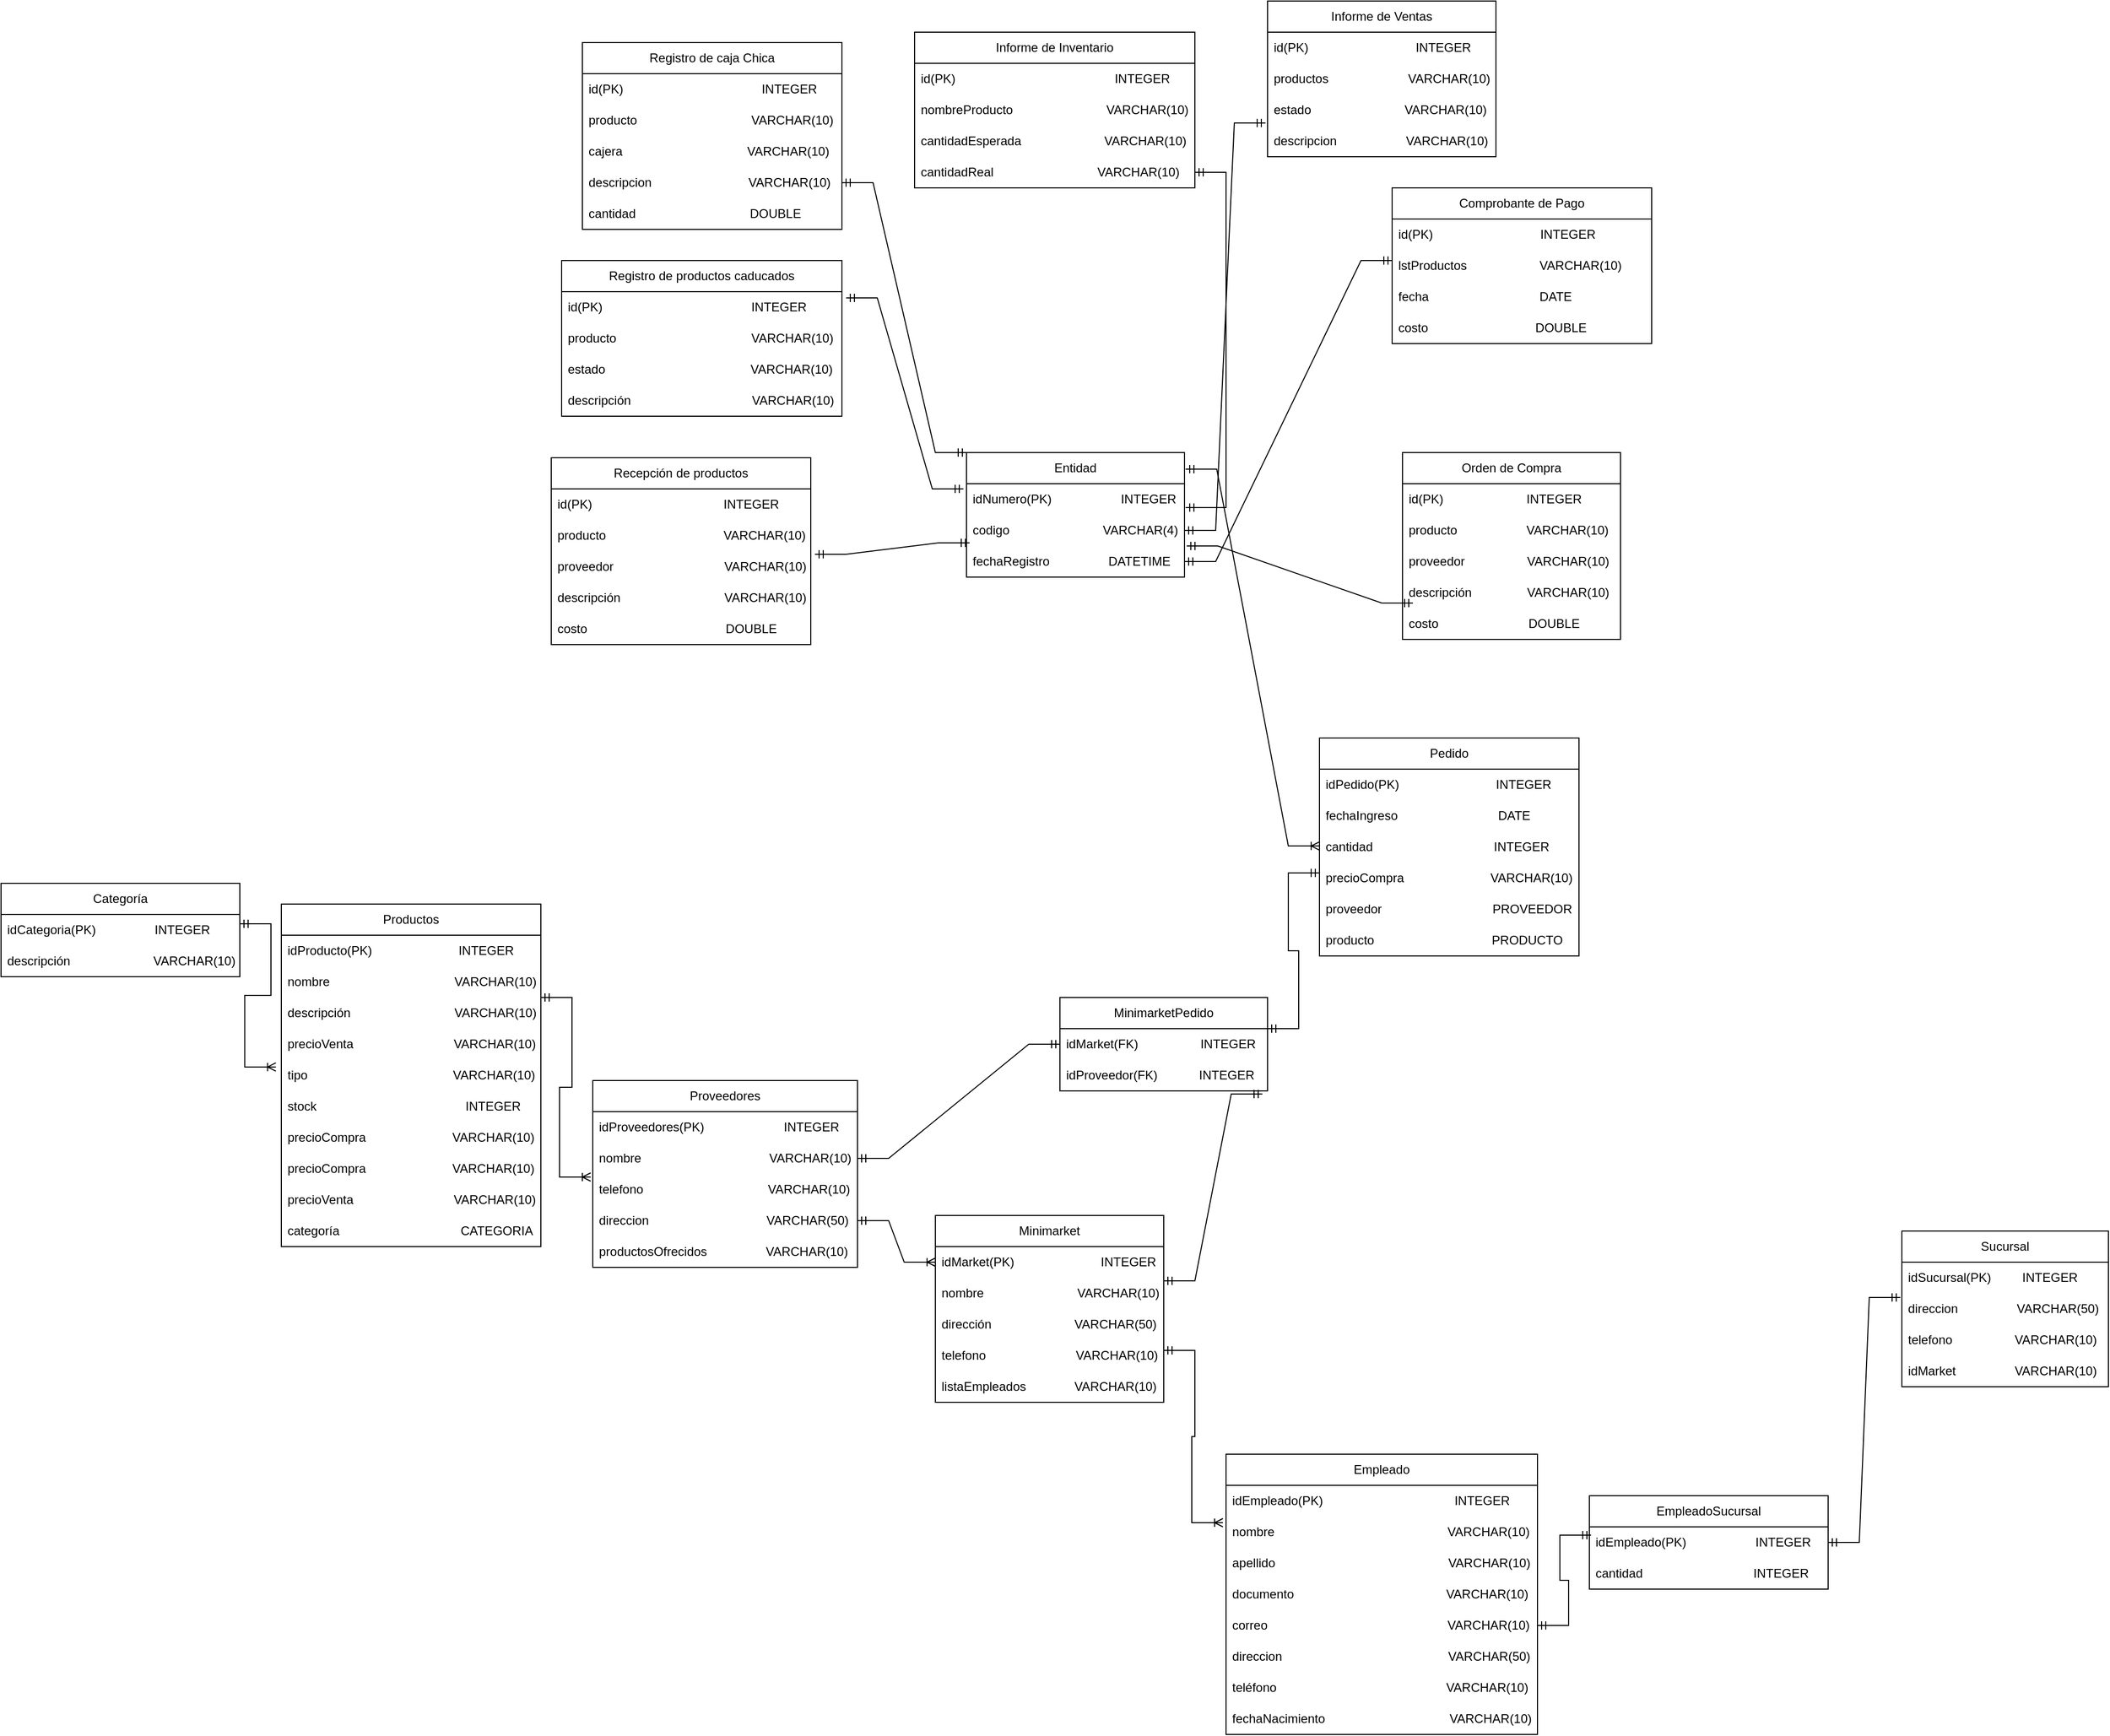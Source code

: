 <mxfile version="24.7.16">
  <diagram id="C5RBs43oDa-KdzZeNtuy" name="Page-1">
    <mxGraphModel dx="2261" dy="836" grid="1" gridSize="10" guides="1" tooltips="1" connect="1" arrows="1" fold="1" page="1" pageScale="1" pageWidth="827" pageHeight="1169" math="0" shadow="0">
      <root>
        <mxCell id="WIyWlLk6GJQsqaUBKTNV-0" />
        <mxCell id="WIyWlLk6GJQsqaUBKTNV-1" parent="WIyWlLk6GJQsqaUBKTNV-0" />
        <mxCell id="4VJiHbjVMdbECZsJjssi-0" value="Entidad" style="swimlane;fontStyle=0;childLayout=stackLayout;horizontal=1;startSize=30;horizontalStack=0;resizeParent=1;resizeParentMax=0;resizeLast=0;collapsible=1;marginBottom=0;whiteSpace=wrap;html=1;" vertex="1" parent="WIyWlLk6GJQsqaUBKTNV-1">
          <mxGeometry x="270" y="495" width="210" height="120" as="geometry" />
        </mxCell>
        <mxCell id="4VJiHbjVMdbECZsJjssi-1" value="idNumero(PK)&amp;nbsp; &amp;nbsp; &amp;nbsp; &amp;nbsp; &amp;nbsp; &amp;nbsp; &amp;nbsp; &amp;nbsp; &amp;nbsp; &amp;nbsp; INTEGER&amp;nbsp;" style="text;strokeColor=none;fillColor=none;align=left;verticalAlign=middle;spacingLeft=4;spacingRight=4;overflow=hidden;points=[[0,0.5],[1,0.5]];portConstraint=eastwest;rotatable=0;whiteSpace=wrap;html=1;" vertex="1" parent="4VJiHbjVMdbECZsJjssi-0">
          <mxGeometry y="30" width="210" height="30" as="geometry" />
        </mxCell>
        <mxCell id="4VJiHbjVMdbECZsJjssi-2" value="codigo&amp;nbsp; &amp;nbsp; &amp;nbsp; &amp;nbsp; &amp;nbsp; &amp;nbsp; &amp;nbsp; &amp;nbsp; &amp;nbsp; &amp;nbsp; &amp;nbsp; &amp;nbsp; &amp;nbsp; &amp;nbsp;VARCHAR(4)" style="text;strokeColor=none;fillColor=none;align=left;verticalAlign=middle;spacingLeft=4;spacingRight=4;overflow=hidden;points=[[0,0.5],[1,0.5]];portConstraint=eastwest;rotatable=0;whiteSpace=wrap;html=1;" vertex="1" parent="4VJiHbjVMdbECZsJjssi-0">
          <mxGeometry y="60" width="210" height="30" as="geometry" />
        </mxCell>
        <mxCell id="4VJiHbjVMdbECZsJjssi-3" value="fechaRegistro&amp;nbsp; &amp;nbsp; &amp;nbsp; &amp;nbsp; &amp;nbsp; &amp;nbsp; &amp;nbsp; &amp;nbsp; &amp;nbsp;DATETIME" style="text;strokeColor=none;fillColor=none;align=left;verticalAlign=middle;spacingLeft=4;spacingRight=4;overflow=hidden;points=[[0,0.5],[1,0.5]];portConstraint=eastwest;rotatable=0;whiteSpace=wrap;html=1;" vertex="1" parent="4VJiHbjVMdbECZsJjssi-0">
          <mxGeometry y="90" width="210" height="30" as="geometry" />
        </mxCell>
        <mxCell id="4VJiHbjVMdbECZsJjssi-24" value="Orden de Compra" style="swimlane;fontStyle=0;childLayout=stackLayout;horizontal=1;startSize=30;horizontalStack=0;resizeParent=1;resizeParentMax=0;resizeLast=0;collapsible=1;marginBottom=0;whiteSpace=wrap;html=1;" vertex="1" parent="WIyWlLk6GJQsqaUBKTNV-1">
          <mxGeometry x="690" y="495" width="210" height="180" as="geometry" />
        </mxCell>
        <mxCell id="4VJiHbjVMdbECZsJjssi-26" value="id(PK)&amp;nbsp; &amp;nbsp; &amp;nbsp; &amp;nbsp; &amp;nbsp; &amp;nbsp; &amp;nbsp; &amp;nbsp; &amp;nbsp; &amp;nbsp; &amp;nbsp; &amp;nbsp; INTEGER" style="text;strokeColor=none;fillColor=none;align=left;verticalAlign=middle;spacingLeft=4;spacingRight=4;overflow=hidden;points=[[0,0.5],[1,0.5]];portConstraint=eastwest;rotatable=0;whiteSpace=wrap;html=1;" vertex="1" parent="4VJiHbjVMdbECZsJjssi-24">
          <mxGeometry y="30" width="210" height="30" as="geometry" />
        </mxCell>
        <mxCell id="4VJiHbjVMdbECZsJjssi-27" value="producto&amp;nbsp; &amp;nbsp; &amp;nbsp; &amp;nbsp; &amp;nbsp; &amp;nbsp; &amp;nbsp; &amp;nbsp; &amp;nbsp; &amp;nbsp; VARCHAR(10)" style="text;strokeColor=none;fillColor=none;align=left;verticalAlign=middle;spacingLeft=4;spacingRight=4;overflow=hidden;points=[[0,0.5],[1,0.5]];portConstraint=eastwest;rotatable=0;whiteSpace=wrap;html=1;" vertex="1" parent="4VJiHbjVMdbECZsJjssi-24">
          <mxGeometry y="60" width="210" height="30" as="geometry" />
        </mxCell>
        <mxCell id="4VJiHbjVMdbECZsJjssi-28" value="proveedor&amp;nbsp; &amp;nbsp; &amp;nbsp; &amp;nbsp; &amp;nbsp; &amp;nbsp; &amp;nbsp; &amp;nbsp; &amp;nbsp; VARCHAR(10)" style="text;strokeColor=none;fillColor=none;align=left;verticalAlign=middle;spacingLeft=4;spacingRight=4;overflow=hidden;points=[[0,0.5],[1,0.5]];portConstraint=eastwest;rotatable=0;whiteSpace=wrap;html=1;" vertex="1" parent="4VJiHbjVMdbECZsJjssi-24">
          <mxGeometry y="90" width="210" height="30" as="geometry" />
        </mxCell>
        <mxCell id="4VJiHbjVMdbECZsJjssi-29" value="descripción&amp;nbsp; &amp;nbsp; &amp;nbsp; &amp;nbsp; &amp;nbsp; &amp;nbsp; &amp;nbsp; &amp;nbsp; VARCHAR(10)" style="text;strokeColor=none;fillColor=none;align=left;verticalAlign=middle;spacingLeft=4;spacingRight=4;overflow=hidden;points=[[0,0.5],[1,0.5]];portConstraint=eastwest;rotatable=0;whiteSpace=wrap;html=1;" vertex="1" parent="4VJiHbjVMdbECZsJjssi-24">
          <mxGeometry y="120" width="210" height="30" as="geometry" />
        </mxCell>
        <mxCell id="4VJiHbjVMdbECZsJjssi-30" value="costo&amp;nbsp; &amp;nbsp; &amp;nbsp; &amp;nbsp; &amp;nbsp; &amp;nbsp; &amp;nbsp; &amp;nbsp; &amp;nbsp; &amp;nbsp; &amp;nbsp; &amp;nbsp; &amp;nbsp; DOUBLE" style="text;strokeColor=none;fillColor=none;align=left;verticalAlign=middle;spacingLeft=4;spacingRight=4;overflow=hidden;points=[[0,0.5],[1,0.5]];portConstraint=eastwest;rotatable=0;whiteSpace=wrap;html=1;" vertex="1" parent="4VJiHbjVMdbECZsJjssi-24">
          <mxGeometry y="150" width="210" height="30" as="geometry" />
        </mxCell>
        <mxCell id="4VJiHbjVMdbECZsJjssi-31" value="Comprobante de Pago" style="swimlane;fontStyle=0;childLayout=stackLayout;horizontal=1;startSize=30;horizontalStack=0;resizeParent=1;resizeParentMax=0;resizeLast=0;collapsible=1;marginBottom=0;whiteSpace=wrap;html=1;" vertex="1" parent="WIyWlLk6GJQsqaUBKTNV-1">
          <mxGeometry x="680" y="240" width="250" height="150" as="geometry" />
        </mxCell>
        <mxCell id="4VJiHbjVMdbECZsJjssi-32" value="id(PK)&amp;nbsp; &amp;nbsp; &amp;nbsp; &amp;nbsp; &amp;nbsp; &amp;nbsp; &amp;nbsp; &amp;nbsp; &amp;nbsp; &amp;nbsp; &amp;nbsp; &amp;nbsp; &amp;nbsp; &amp;nbsp; &amp;nbsp; &amp;nbsp;INTEGER" style="text;strokeColor=none;fillColor=none;align=left;verticalAlign=middle;spacingLeft=4;spacingRight=4;overflow=hidden;points=[[0,0.5],[1,0.5]];portConstraint=eastwest;rotatable=0;whiteSpace=wrap;html=1;" vertex="1" parent="4VJiHbjVMdbECZsJjssi-31">
          <mxGeometry y="30" width="250" height="30" as="geometry" />
        </mxCell>
        <mxCell id="4VJiHbjVMdbECZsJjssi-33" value="lstProductos&amp;nbsp; &amp;nbsp; &amp;nbsp; &amp;nbsp; &amp;nbsp; &amp;nbsp; &amp;nbsp; &amp;nbsp; &amp;nbsp; &amp;nbsp; &amp;nbsp;VARCHAR(10)" style="text;strokeColor=none;fillColor=none;align=left;verticalAlign=middle;spacingLeft=4;spacingRight=4;overflow=hidden;points=[[0,0.5],[1,0.5]];portConstraint=eastwest;rotatable=0;whiteSpace=wrap;html=1;" vertex="1" parent="4VJiHbjVMdbECZsJjssi-31">
          <mxGeometry y="60" width="250" height="30" as="geometry" />
        </mxCell>
        <mxCell id="4VJiHbjVMdbECZsJjssi-34" value="fecha&amp;nbsp; &amp;nbsp; &amp;nbsp; &amp;nbsp; &amp;nbsp; &amp;nbsp; &amp;nbsp; &amp;nbsp; &amp;nbsp; &amp;nbsp; &amp;nbsp; &amp;nbsp; &amp;nbsp; &amp;nbsp; &amp;nbsp; &amp;nbsp; DATE" style="text;strokeColor=none;fillColor=none;align=left;verticalAlign=middle;spacingLeft=4;spacingRight=4;overflow=hidden;points=[[0,0.5],[1,0.5]];portConstraint=eastwest;rotatable=0;whiteSpace=wrap;html=1;" vertex="1" parent="4VJiHbjVMdbECZsJjssi-31">
          <mxGeometry y="90" width="250" height="30" as="geometry" />
        </mxCell>
        <mxCell id="4VJiHbjVMdbECZsJjssi-35" value="costo&amp;nbsp; &amp;nbsp; &amp;nbsp; &amp;nbsp; &amp;nbsp; &amp;nbsp; &amp;nbsp; &amp;nbsp; &amp;nbsp; &amp;nbsp; &amp;nbsp; &amp;nbsp; &amp;nbsp; &amp;nbsp; &amp;nbsp; &amp;nbsp;DOUBLE" style="text;strokeColor=none;fillColor=none;align=left;verticalAlign=middle;spacingLeft=4;spacingRight=4;overflow=hidden;points=[[0,0.5],[1,0.5]];portConstraint=eastwest;rotatable=0;whiteSpace=wrap;html=1;" vertex="1" parent="4VJiHbjVMdbECZsJjssi-31">
          <mxGeometry y="120" width="250" height="30" as="geometry" />
        </mxCell>
        <mxCell id="4VJiHbjVMdbECZsJjssi-36" value="Informe de Ventas" style="swimlane;fontStyle=0;childLayout=stackLayout;horizontal=1;startSize=30;horizontalStack=0;resizeParent=1;resizeParentMax=0;resizeLast=0;collapsible=1;marginBottom=0;whiteSpace=wrap;html=1;" vertex="1" parent="WIyWlLk6GJQsqaUBKTNV-1">
          <mxGeometry x="560" y="60" width="220" height="150" as="geometry" />
        </mxCell>
        <mxCell id="4VJiHbjVMdbECZsJjssi-37" value="id(PK)&amp;nbsp; &amp;nbsp; &amp;nbsp; &amp;nbsp; &amp;nbsp; &amp;nbsp; &amp;nbsp; &amp;nbsp; &amp;nbsp; &amp;nbsp; &amp;nbsp; &amp;nbsp; &amp;nbsp; &amp;nbsp; &amp;nbsp; &amp;nbsp;INTEGER" style="text;strokeColor=none;fillColor=none;align=left;verticalAlign=middle;spacingLeft=4;spacingRight=4;overflow=hidden;points=[[0,0.5],[1,0.5]];portConstraint=eastwest;rotatable=0;whiteSpace=wrap;html=1;" vertex="1" parent="4VJiHbjVMdbECZsJjssi-36">
          <mxGeometry y="30" width="220" height="30" as="geometry" />
        </mxCell>
        <mxCell id="4VJiHbjVMdbECZsJjssi-38" value="productos&amp;nbsp; &amp;nbsp; &amp;nbsp; &amp;nbsp; &amp;nbsp; &amp;nbsp; &amp;nbsp; &amp;nbsp; &amp;nbsp; &amp;nbsp; &amp;nbsp; &amp;nbsp;VARCHAR(10)" style="text;strokeColor=none;fillColor=none;align=left;verticalAlign=middle;spacingLeft=4;spacingRight=4;overflow=hidden;points=[[0,0.5],[1,0.5]];portConstraint=eastwest;rotatable=0;whiteSpace=wrap;html=1;" vertex="1" parent="4VJiHbjVMdbECZsJjssi-36">
          <mxGeometry y="60" width="220" height="30" as="geometry" />
        </mxCell>
        <mxCell id="4VJiHbjVMdbECZsJjssi-39" value="estado&amp;nbsp; &amp;nbsp; &amp;nbsp; &amp;nbsp; &amp;nbsp; &amp;nbsp; &amp;nbsp; &amp;nbsp; &amp;nbsp; &amp;nbsp; &amp;nbsp; &amp;nbsp; &amp;nbsp; &amp;nbsp;VARCHAR(10)" style="text;strokeColor=none;fillColor=none;align=left;verticalAlign=middle;spacingLeft=4;spacingRight=4;overflow=hidden;points=[[0,0.5],[1,0.5]];portConstraint=eastwest;rotatable=0;whiteSpace=wrap;html=1;" vertex="1" parent="4VJiHbjVMdbECZsJjssi-36">
          <mxGeometry y="90" width="220" height="30" as="geometry" />
        </mxCell>
        <mxCell id="4VJiHbjVMdbECZsJjssi-40" value="descripcion&amp;nbsp; &amp;nbsp; &amp;nbsp; &amp;nbsp; &amp;nbsp; &amp;nbsp; &amp;nbsp; &amp;nbsp; &amp;nbsp; &amp;nbsp; VARCHAR(10)" style="text;strokeColor=none;fillColor=none;align=left;verticalAlign=middle;spacingLeft=4;spacingRight=4;overflow=hidden;points=[[0,0.5],[1,0.5]];portConstraint=eastwest;rotatable=0;whiteSpace=wrap;html=1;" vertex="1" parent="4VJiHbjVMdbECZsJjssi-36">
          <mxGeometry y="120" width="220" height="30" as="geometry" />
        </mxCell>
        <mxCell id="4VJiHbjVMdbECZsJjssi-41" value="Informe de Inventario" style="swimlane;fontStyle=0;childLayout=stackLayout;horizontal=1;startSize=30;horizontalStack=0;resizeParent=1;resizeParentMax=0;resizeLast=0;collapsible=1;marginBottom=0;whiteSpace=wrap;html=1;" vertex="1" parent="WIyWlLk6GJQsqaUBKTNV-1">
          <mxGeometry x="220" y="90" width="270" height="150" as="geometry" />
        </mxCell>
        <mxCell id="4VJiHbjVMdbECZsJjssi-42" value="id(PK)&amp;nbsp; &amp;nbsp; &amp;nbsp; &amp;nbsp; &amp;nbsp; &amp;nbsp; &amp;nbsp; &amp;nbsp; &amp;nbsp; &amp;nbsp; &amp;nbsp; &amp;nbsp; &amp;nbsp; &amp;nbsp; &amp;nbsp; &amp;nbsp; &amp;nbsp; &amp;nbsp; &amp;nbsp; &amp;nbsp; &amp;nbsp; &amp;nbsp; &amp;nbsp; INTEGER" style="text;strokeColor=none;fillColor=none;align=left;verticalAlign=middle;spacingLeft=4;spacingRight=4;overflow=hidden;points=[[0,0.5],[1,0.5]];portConstraint=eastwest;rotatable=0;whiteSpace=wrap;html=1;" vertex="1" parent="4VJiHbjVMdbECZsJjssi-41">
          <mxGeometry y="30" width="270" height="30" as="geometry" />
        </mxCell>
        <mxCell id="4VJiHbjVMdbECZsJjssi-43" value="nombreProducto&amp;nbsp; &amp;nbsp; &amp;nbsp; &amp;nbsp; &amp;nbsp; &amp;nbsp; &amp;nbsp; &amp;nbsp; &amp;nbsp; &amp;nbsp; &amp;nbsp; &amp;nbsp; &amp;nbsp; &amp;nbsp;VARCHAR(10)" style="text;strokeColor=none;fillColor=none;align=left;verticalAlign=middle;spacingLeft=4;spacingRight=4;overflow=hidden;points=[[0,0.5],[1,0.5]];portConstraint=eastwest;rotatable=0;whiteSpace=wrap;html=1;" vertex="1" parent="4VJiHbjVMdbECZsJjssi-41">
          <mxGeometry y="60" width="270" height="30" as="geometry" />
        </mxCell>
        <mxCell id="4VJiHbjVMdbECZsJjssi-44" value="cantidadEsperada&amp;nbsp; &amp;nbsp; &amp;nbsp; &amp;nbsp; &amp;nbsp; &amp;nbsp; &amp;nbsp; &amp;nbsp; &amp;nbsp; &amp;nbsp; &amp;nbsp; &amp;nbsp; VARCHAR(10)" style="text;strokeColor=none;fillColor=none;align=left;verticalAlign=middle;spacingLeft=4;spacingRight=4;overflow=hidden;points=[[0,0.5],[1,0.5]];portConstraint=eastwest;rotatable=0;whiteSpace=wrap;html=1;" vertex="1" parent="4VJiHbjVMdbECZsJjssi-41">
          <mxGeometry y="90" width="270" height="30" as="geometry" />
        </mxCell>
        <mxCell id="4VJiHbjVMdbECZsJjssi-45" value="cantidadReal&amp;nbsp; &amp;nbsp; &amp;nbsp; &amp;nbsp; &amp;nbsp; &amp;nbsp; &amp;nbsp; &amp;nbsp; &amp;nbsp; &amp;nbsp; &amp;nbsp; &amp;nbsp; &amp;nbsp; &amp;nbsp; &amp;nbsp;&amp;nbsp;&lt;span style=&quot;background-color: initial;&quot;&gt;VARCHAR(10)&lt;/span&gt;" style="text;strokeColor=none;fillColor=none;align=left;verticalAlign=middle;spacingLeft=4;spacingRight=4;overflow=hidden;points=[[0,0.5],[1,0.5]];portConstraint=eastwest;rotatable=0;whiteSpace=wrap;html=1;" vertex="1" parent="4VJiHbjVMdbECZsJjssi-41">
          <mxGeometry y="120" width="270" height="30" as="geometry" />
        </mxCell>
        <mxCell id="4VJiHbjVMdbECZsJjssi-46" value="Registro de caja Chica" style="swimlane;fontStyle=0;childLayout=stackLayout;horizontal=1;startSize=30;horizontalStack=0;resizeParent=1;resizeParentMax=0;resizeLast=0;collapsible=1;marginBottom=0;whiteSpace=wrap;html=1;" vertex="1" parent="WIyWlLk6GJQsqaUBKTNV-1">
          <mxGeometry x="-100" y="100" width="250" height="180" as="geometry" />
        </mxCell>
        <mxCell id="4VJiHbjVMdbECZsJjssi-47" value="id(PK)&amp;nbsp; &amp;nbsp; &amp;nbsp; &amp;nbsp; &amp;nbsp; &amp;nbsp; &amp;nbsp; &amp;nbsp; &amp;nbsp; &amp;nbsp; &amp;nbsp; &amp;nbsp; &amp;nbsp; &amp;nbsp; &amp;nbsp; &amp;nbsp; &amp;nbsp; &amp;nbsp; &amp;nbsp; &amp;nbsp; INTEGER" style="text;strokeColor=none;fillColor=none;align=left;verticalAlign=middle;spacingLeft=4;spacingRight=4;overflow=hidden;points=[[0,0.5],[1,0.5]];portConstraint=eastwest;rotatable=0;whiteSpace=wrap;html=1;" vertex="1" parent="4VJiHbjVMdbECZsJjssi-46">
          <mxGeometry y="30" width="250" height="30" as="geometry" />
        </mxCell>
        <mxCell id="4VJiHbjVMdbECZsJjssi-48" value="producto&amp;nbsp; &amp;nbsp; &amp;nbsp; &amp;nbsp; &amp;nbsp; &amp;nbsp; &amp;nbsp; &amp;nbsp; &amp;nbsp; &amp;nbsp; &amp;nbsp; &amp;nbsp; &amp;nbsp; &amp;nbsp; &amp;nbsp; &amp;nbsp; &amp;nbsp;VARCHAR(10)" style="text;strokeColor=none;fillColor=none;align=left;verticalAlign=middle;spacingLeft=4;spacingRight=4;overflow=hidden;points=[[0,0.5],[1,0.5]];portConstraint=eastwest;rotatable=0;whiteSpace=wrap;html=1;" vertex="1" parent="4VJiHbjVMdbECZsJjssi-46">
          <mxGeometry y="60" width="250" height="30" as="geometry" />
        </mxCell>
        <mxCell id="4VJiHbjVMdbECZsJjssi-49" value="cajera&amp;nbsp; &amp;nbsp; &amp;nbsp; &amp;nbsp; &amp;nbsp; &amp;nbsp; &amp;nbsp; &amp;nbsp; &amp;nbsp; &amp;nbsp; &amp;nbsp; &amp;nbsp; &amp;nbsp; &amp;nbsp; &amp;nbsp; &amp;nbsp; &amp;nbsp; &amp;nbsp; VARCHAR(10)" style="text;strokeColor=none;fillColor=none;align=left;verticalAlign=middle;spacingLeft=4;spacingRight=4;overflow=hidden;points=[[0,0.5],[1,0.5]];portConstraint=eastwest;rotatable=0;whiteSpace=wrap;html=1;" vertex="1" parent="4VJiHbjVMdbECZsJjssi-46">
          <mxGeometry y="90" width="250" height="30" as="geometry" />
        </mxCell>
        <mxCell id="4VJiHbjVMdbECZsJjssi-50" value="descripcion&amp;nbsp; &amp;nbsp; &amp;nbsp; &amp;nbsp; &amp;nbsp; &amp;nbsp; &amp;nbsp; &amp;nbsp; &amp;nbsp; &amp;nbsp; &amp;nbsp; &amp;nbsp; &amp;nbsp; &amp;nbsp; VARCHAR(10)" style="text;strokeColor=none;fillColor=none;align=left;verticalAlign=middle;spacingLeft=4;spacingRight=4;overflow=hidden;points=[[0,0.5],[1,0.5]];portConstraint=eastwest;rotatable=0;whiteSpace=wrap;html=1;" vertex="1" parent="4VJiHbjVMdbECZsJjssi-46">
          <mxGeometry y="120" width="250" height="30" as="geometry" />
        </mxCell>
        <mxCell id="4VJiHbjVMdbECZsJjssi-51" value="cantidad&amp;nbsp; &amp;nbsp; &amp;nbsp; &amp;nbsp; &amp;nbsp; &amp;nbsp; &amp;nbsp; &amp;nbsp; &amp;nbsp; &amp;nbsp; &amp;nbsp; &amp;nbsp; &amp;nbsp; &amp;nbsp; &amp;nbsp; &amp;nbsp; &amp;nbsp;DOUBLE" style="text;strokeColor=none;fillColor=none;align=left;verticalAlign=middle;spacingLeft=4;spacingRight=4;overflow=hidden;points=[[0,0.5],[1,0.5]];portConstraint=eastwest;rotatable=0;whiteSpace=wrap;html=1;" vertex="1" parent="4VJiHbjVMdbECZsJjssi-46">
          <mxGeometry y="150" width="250" height="30" as="geometry" />
        </mxCell>
        <mxCell id="4VJiHbjVMdbECZsJjssi-52" value="Registro de productos caducados" style="swimlane;fontStyle=0;childLayout=stackLayout;horizontal=1;startSize=30;horizontalStack=0;resizeParent=1;resizeParentMax=0;resizeLast=0;collapsible=1;marginBottom=0;whiteSpace=wrap;html=1;" vertex="1" parent="WIyWlLk6GJQsqaUBKTNV-1">
          <mxGeometry x="-120" y="310" width="270" height="150" as="geometry" />
        </mxCell>
        <mxCell id="4VJiHbjVMdbECZsJjssi-53" value="id(PK)&amp;nbsp; &amp;nbsp; &amp;nbsp; &amp;nbsp; &amp;nbsp; &amp;nbsp; &amp;nbsp; &amp;nbsp; &amp;nbsp; &amp;nbsp; &amp;nbsp; &amp;nbsp; &amp;nbsp; &amp;nbsp; &amp;nbsp; &amp;nbsp; &amp;nbsp; &amp;nbsp; &amp;nbsp; &amp;nbsp; &amp;nbsp; &amp;nbsp;INTEGER" style="text;strokeColor=none;fillColor=none;align=left;verticalAlign=middle;spacingLeft=4;spacingRight=4;overflow=hidden;points=[[0,0.5],[1,0.5]];portConstraint=eastwest;rotatable=0;whiteSpace=wrap;html=1;" vertex="1" parent="4VJiHbjVMdbECZsJjssi-52">
          <mxGeometry y="30" width="270" height="30" as="geometry" />
        </mxCell>
        <mxCell id="4VJiHbjVMdbECZsJjssi-54" value="producto&amp;nbsp; &amp;nbsp; &amp;nbsp; &amp;nbsp; &amp;nbsp; &amp;nbsp; &amp;nbsp; &amp;nbsp; &amp;nbsp; &amp;nbsp; &amp;nbsp; &amp;nbsp; &amp;nbsp; &amp;nbsp; &amp;nbsp; &amp;nbsp; &amp;nbsp; &amp;nbsp; &amp;nbsp; &amp;nbsp;VARCHAR(10)" style="text;strokeColor=none;fillColor=none;align=left;verticalAlign=middle;spacingLeft=4;spacingRight=4;overflow=hidden;points=[[0,0.5],[1,0.5]];portConstraint=eastwest;rotatable=0;whiteSpace=wrap;html=1;" vertex="1" parent="4VJiHbjVMdbECZsJjssi-52">
          <mxGeometry y="60" width="270" height="30" as="geometry" />
        </mxCell>
        <mxCell id="4VJiHbjVMdbECZsJjssi-55" value="estado&amp;nbsp; &amp;nbsp; &amp;nbsp; &amp;nbsp; &amp;nbsp; &amp;nbsp; &amp;nbsp; &amp;nbsp; &amp;nbsp; &amp;nbsp; &amp;nbsp; &amp;nbsp; &amp;nbsp; &amp;nbsp; &amp;nbsp; &amp;nbsp; &amp;nbsp; &amp;nbsp; &amp;nbsp; &amp;nbsp; &amp;nbsp; VARCHAR(10)" style="text;strokeColor=none;fillColor=none;align=left;verticalAlign=middle;spacingLeft=4;spacingRight=4;overflow=hidden;points=[[0,0.5],[1,0.5]];portConstraint=eastwest;rotatable=0;whiteSpace=wrap;html=1;" vertex="1" parent="4VJiHbjVMdbECZsJjssi-52">
          <mxGeometry y="90" width="270" height="30" as="geometry" />
        </mxCell>
        <mxCell id="4VJiHbjVMdbECZsJjssi-56" value="descripción&amp;nbsp; &amp;nbsp; &amp;nbsp; &amp;nbsp; &amp;nbsp; &amp;nbsp; &amp;nbsp; &amp;nbsp; &amp;nbsp; &amp;nbsp; &amp;nbsp; &amp;nbsp; &amp;nbsp; &amp;nbsp; &amp;nbsp; &amp;nbsp; &amp;nbsp; &amp;nbsp;VARCHAR(10)" style="text;strokeColor=none;fillColor=none;align=left;verticalAlign=middle;spacingLeft=4;spacingRight=4;overflow=hidden;points=[[0,0.5],[1,0.5]];portConstraint=eastwest;rotatable=0;whiteSpace=wrap;html=1;" vertex="1" parent="4VJiHbjVMdbECZsJjssi-52">
          <mxGeometry y="120" width="270" height="30" as="geometry" />
        </mxCell>
        <mxCell id="4VJiHbjVMdbECZsJjssi-57" value="Recepción de productos" style="swimlane;fontStyle=0;childLayout=stackLayout;horizontal=1;startSize=30;horizontalStack=0;resizeParent=1;resizeParentMax=0;resizeLast=0;collapsible=1;marginBottom=0;whiteSpace=wrap;html=1;" vertex="1" parent="WIyWlLk6GJQsqaUBKTNV-1">
          <mxGeometry x="-130" y="500" width="250" height="180" as="geometry" />
        </mxCell>
        <mxCell id="4VJiHbjVMdbECZsJjssi-58" value="id(PK)&amp;nbsp; &amp;nbsp; &amp;nbsp; &amp;nbsp; &amp;nbsp; &amp;nbsp; &amp;nbsp; &amp;nbsp; &amp;nbsp; &amp;nbsp; &amp;nbsp; &amp;nbsp; &amp;nbsp; &amp;nbsp; &amp;nbsp; &amp;nbsp; &amp;nbsp; &amp;nbsp; &amp;nbsp; INTEGER" style="text;strokeColor=none;fillColor=none;align=left;verticalAlign=middle;spacingLeft=4;spacingRight=4;overflow=hidden;points=[[0,0.5],[1,0.5]];portConstraint=eastwest;rotatable=0;whiteSpace=wrap;html=1;" vertex="1" parent="4VJiHbjVMdbECZsJjssi-57">
          <mxGeometry y="30" width="250" height="30" as="geometry" />
        </mxCell>
        <mxCell id="4VJiHbjVMdbECZsJjssi-59" value="producto&amp;nbsp; &amp;nbsp; &amp;nbsp; &amp;nbsp; &amp;nbsp; &amp;nbsp; &amp;nbsp; &amp;nbsp; &amp;nbsp; &amp;nbsp; &amp;nbsp; &amp;nbsp; &amp;nbsp; &amp;nbsp; &amp;nbsp; &amp;nbsp; &amp;nbsp; VARCHAR(10)" style="text;strokeColor=none;fillColor=none;align=left;verticalAlign=middle;spacingLeft=4;spacingRight=4;overflow=hidden;points=[[0,0.5],[1,0.5]];portConstraint=eastwest;rotatable=0;whiteSpace=wrap;html=1;" vertex="1" parent="4VJiHbjVMdbECZsJjssi-57">
          <mxGeometry y="60" width="250" height="30" as="geometry" />
        </mxCell>
        <mxCell id="4VJiHbjVMdbECZsJjssi-60" value="proveedor&amp;nbsp; &amp;nbsp; &amp;nbsp; &amp;nbsp; &amp;nbsp; &amp;nbsp; &amp;nbsp; &amp;nbsp; &amp;nbsp; &amp;nbsp; &amp;nbsp; &amp;nbsp; &amp;nbsp; &amp;nbsp; &amp;nbsp; &amp;nbsp; VARCHAR(10)" style="text;strokeColor=none;fillColor=none;align=left;verticalAlign=middle;spacingLeft=4;spacingRight=4;overflow=hidden;points=[[0,0.5],[1,0.5]];portConstraint=eastwest;rotatable=0;whiteSpace=wrap;html=1;" vertex="1" parent="4VJiHbjVMdbECZsJjssi-57">
          <mxGeometry y="90" width="250" height="30" as="geometry" />
        </mxCell>
        <mxCell id="4VJiHbjVMdbECZsJjssi-61" value="descripción&amp;nbsp; &amp;nbsp; &amp;nbsp; &amp;nbsp; &amp;nbsp; &amp;nbsp; &amp;nbsp; &amp;nbsp; &amp;nbsp; &amp;nbsp; &amp;nbsp; &amp;nbsp; &amp;nbsp; &amp;nbsp; &amp;nbsp; VARCHAR(10)" style="text;strokeColor=none;fillColor=none;align=left;verticalAlign=middle;spacingLeft=4;spacingRight=4;overflow=hidden;points=[[0,0.5],[1,0.5]];portConstraint=eastwest;rotatable=0;whiteSpace=wrap;html=1;" vertex="1" parent="4VJiHbjVMdbECZsJjssi-57">
          <mxGeometry y="120" width="250" height="30" as="geometry" />
        </mxCell>
        <mxCell id="4VJiHbjVMdbECZsJjssi-62" value="costo&amp;nbsp; &amp;nbsp; &amp;nbsp; &amp;nbsp; &amp;nbsp; &amp;nbsp; &amp;nbsp; &amp;nbsp; &amp;nbsp; &amp;nbsp; &amp;nbsp; &amp;nbsp; &amp;nbsp; &amp;nbsp; &amp;nbsp; &amp;nbsp; &amp;nbsp; &amp;nbsp; &amp;nbsp; &amp;nbsp; DOUBLE" style="text;strokeColor=none;fillColor=none;align=left;verticalAlign=middle;spacingLeft=4;spacingRight=4;overflow=hidden;points=[[0,0.5],[1,0.5]];portConstraint=eastwest;rotatable=0;whiteSpace=wrap;html=1;" vertex="1" parent="4VJiHbjVMdbECZsJjssi-57">
          <mxGeometry y="150" width="250" height="30" as="geometry" />
        </mxCell>
        <mxCell id="4VJiHbjVMdbECZsJjssi-63" value="Pedido" style="swimlane;fontStyle=0;childLayout=stackLayout;horizontal=1;startSize=30;horizontalStack=0;resizeParent=1;resizeParentMax=0;resizeLast=0;collapsible=1;marginBottom=0;whiteSpace=wrap;html=1;" vertex="1" parent="WIyWlLk6GJQsqaUBKTNV-1">
          <mxGeometry x="610" y="770" width="250" height="210" as="geometry" />
        </mxCell>
        <mxCell id="4VJiHbjVMdbECZsJjssi-64" value="idPedido(PK)&amp;nbsp; &amp;nbsp; &amp;nbsp; &amp;nbsp; &amp;nbsp; &amp;nbsp; &amp;nbsp; &amp;nbsp; &amp;nbsp; &amp;nbsp; &amp;nbsp; &amp;nbsp; &amp;nbsp; &amp;nbsp; INTEGER" style="text;strokeColor=none;fillColor=none;align=left;verticalAlign=middle;spacingLeft=4;spacingRight=4;overflow=hidden;points=[[0,0.5],[1,0.5]];portConstraint=eastwest;rotatable=0;whiteSpace=wrap;html=1;" vertex="1" parent="4VJiHbjVMdbECZsJjssi-63">
          <mxGeometry y="30" width="250" height="30" as="geometry" />
        </mxCell>
        <mxCell id="4VJiHbjVMdbECZsJjssi-65" value="fechaIngreso&amp;nbsp; &amp;nbsp; &amp;nbsp; &amp;nbsp; &amp;nbsp; &amp;nbsp; &amp;nbsp; &amp;nbsp; &amp;nbsp; &amp;nbsp; &amp;nbsp; &amp;nbsp; &amp;nbsp; &amp;nbsp; &amp;nbsp;DATE" style="text;strokeColor=none;fillColor=none;align=left;verticalAlign=middle;spacingLeft=4;spacingRight=4;overflow=hidden;points=[[0,0.5],[1,0.5]];portConstraint=eastwest;rotatable=0;whiteSpace=wrap;html=1;" vertex="1" parent="4VJiHbjVMdbECZsJjssi-63">
          <mxGeometry y="60" width="250" height="30" as="geometry" />
        </mxCell>
        <mxCell id="4VJiHbjVMdbECZsJjssi-66" value="cantidad&amp;nbsp; &amp;nbsp; &amp;nbsp; &amp;nbsp; &amp;nbsp; &amp;nbsp; &amp;nbsp; &amp;nbsp; &amp;nbsp; &amp;nbsp; &amp;nbsp; &amp;nbsp; &amp;nbsp; &amp;nbsp; &amp;nbsp; &amp;nbsp; &amp;nbsp; &amp;nbsp;INTEGER" style="text;strokeColor=none;fillColor=none;align=left;verticalAlign=middle;spacingLeft=4;spacingRight=4;overflow=hidden;points=[[0,0.5],[1,0.5]];portConstraint=eastwest;rotatable=0;whiteSpace=wrap;html=1;" vertex="1" parent="4VJiHbjVMdbECZsJjssi-63">
          <mxGeometry y="90" width="250" height="30" as="geometry" />
        </mxCell>
        <mxCell id="4VJiHbjVMdbECZsJjssi-67" value="precioCompra&amp;nbsp; &amp;nbsp; &amp;nbsp; &amp;nbsp; &amp;nbsp; &amp;nbsp; &amp;nbsp; &amp;nbsp; &amp;nbsp; &amp;nbsp; &amp;nbsp; &amp;nbsp; &amp;nbsp;VARCHAR(10)" style="text;strokeColor=none;fillColor=none;align=left;verticalAlign=middle;spacingLeft=4;spacingRight=4;overflow=hidden;points=[[0,0.5],[1,0.5]];portConstraint=eastwest;rotatable=0;whiteSpace=wrap;html=1;" vertex="1" parent="4VJiHbjVMdbECZsJjssi-63">
          <mxGeometry y="120" width="250" height="30" as="geometry" />
        </mxCell>
        <mxCell id="4VJiHbjVMdbECZsJjssi-68" value="proveedor&amp;nbsp; &amp;nbsp; &amp;nbsp; &amp;nbsp; &amp;nbsp; &amp;nbsp; &amp;nbsp; &amp;nbsp; &amp;nbsp; &amp;nbsp; &amp;nbsp; &amp;nbsp; &amp;nbsp; &amp;nbsp; &amp;nbsp; &amp;nbsp; PROVEEDOR" style="text;strokeColor=none;fillColor=none;align=left;verticalAlign=middle;spacingLeft=4;spacingRight=4;overflow=hidden;points=[[0,0.5],[1,0.5]];portConstraint=eastwest;rotatable=0;whiteSpace=wrap;html=1;" vertex="1" parent="4VJiHbjVMdbECZsJjssi-63">
          <mxGeometry y="150" width="250" height="30" as="geometry" />
        </mxCell>
        <mxCell id="4VJiHbjVMdbECZsJjssi-69" value="producto&amp;nbsp; &amp;nbsp; &amp;nbsp; &amp;nbsp; &amp;nbsp; &amp;nbsp; &amp;nbsp; &amp;nbsp; &amp;nbsp; &amp;nbsp; &amp;nbsp; &amp;nbsp; &amp;nbsp; &amp;nbsp; &amp;nbsp; &amp;nbsp; &amp;nbsp; PRODUCTO" style="text;strokeColor=none;fillColor=none;align=left;verticalAlign=middle;spacingLeft=4;spacingRight=4;overflow=hidden;points=[[0,0.5],[1,0.5]];portConstraint=eastwest;rotatable=0;whiteSpace=wrap;html=1;" vertex="1" parent="4VJiHbjVMdbECZsJjssi-63">
          <mxGeometry y="180" width="250" height="30" as="geometry" />
        </mxCell>
        <mxCell id="4VJiHbjVMdbECZsJjssi-70" value="" style="edgeStyle=entityRelationEdgeStyle;fontSize=12;html=1;endArrow=ERmandOne;startArrow=ERmandOne;rounded=0;exitX=1.016;exitY=0.1;exitDx=0;exitDy=0;entryX=0.014;entryY=0.9;entryDx=0;entryDy=0;exitPerimeter=0;entryPerimeter=0;" edge="1" parent="WIyWlLk6GJQsqaUBKTNV-1" source="4VJiHbjVMdbECZsJjssi-60" target="4VJiHbjVMdbECZsJjssi-2">
          <mxGeometry width="100" height="100" relative="1" as="geometry">
            <mxPoint x="170" y="598" as="sourcePoint" />
            <mxPoint x="300" y="585" as="targetPoint" />
          </mxGeometry>
        </mxCell>
        <mxCell id="4VJiHbjVMdbECZsJjssi-71" value="" style="edgeStyle=entityRelationEdgeStyle;fontSize=12;html=1;endArrow=ERmandOne;startArrow=ERmandOne;rounded=0;exitX=1.015;exitY=0.2;exitDx=0;exitDy=0;entryX=-0.014;entryY=0.167;entryDx=0;entryDy=0;entryPerimeter=0;exitPerimeter=0;" edge="1" parent="WIyWlLk6GJQsqaUBKTNV-1" source="4VJiHbjVMdbECZsJjssi-53" target="4VJiHbjVMdbECZsJjssi-1">
          <mxGeometry width="100" height="100" relative="1" as="geometry">
            <mxPoint x="180" y="350" as="sourcePoint" />
            <mxPoint x="272" y="531" as="targetPoint" />
          </mxGeometry>
        </mxCell>
        <mxCell id="4VJiHbjVMdbECZsJjssi-72" value="" style="edgeStyle=entityRelationEdgeStyle;fontSize=12;html=1;endArrow=ERmandOne;startArrow=ERmandOne;rounded=0;exitX=1;exitY=0.5;exitDx=0;exitDy=0;entryX=0;entryY=0;entryDx=0;entryDy=0;" edge="1" parent="WIyWlLk6GJQsqaUBKTNV-1" source="4VJiHbjVMdbECZsJjssi-50" target="4VJiHbjVMdbECZsJjssi-0">
          <mxGeometry width="100" height="100" relative="1" as="geometry">
            <mxPoint x="190" y="240" as="sourcePoint" />
            <mxPoint x="268" y="555" as="targetPoint" />
          </mxGeometry>
        </mxCell>
        <mxCell id="4VJiHbjVMdbECZsJjssi-73" value="" style="edgeStyle=entityRelationEdgeStyle;fontSize=12;html=1;endArrow=ERmandOne;startArrow=ERmandOne;rounded=0;entryX=1.005;entryY=0.767;entryDx=0;entryDy=0;entryPerimeter=0;" edge="1" parent="WIyWlLk6GJQsqaUBKTNV-1" source="4VJiHbjVMdbECZsJjssi-45" target="4VJiHbjVMdbECZsJjssi-1">
          <mxGeometry width="100" height="100" relative="1" as="geometry">
            <mxPoint x="500" y="220" as="sourcePoint" />
            <mxPoint x="290" y="600" as="targetPoint" />
            <Array as="points">
              <mxPoint x="350" y="340" />
              <mxPoint x="360" y="340" />
              <mxPoint x="360" y="330" />
            </Array>
          </mxGeometry>
        </mxCell>
        <mxCell id="4VJiHbjVMdbECZsJjssi-74" value="" style="edgeStyle=entityRelationEdgeStyle;fontSize=12;html=1;endArrow=ERmandOne;startArrow=ERmandOne;rounded=0;exitX=1;exitY=0.5;exitDx=0;exitDy=0;entryX=0;entryY=0.5;entryDx=0;entryDy=0;" edge="1" parent="WIyWlLk6GJQsqaUBKTNV-1" source="4VJiHbjVMdbECZsJjssi-2">
          <mxGeometry width="100" height="100" relative="1" as="geometry">
            <mxPoint x="510" y="592.5" as="sourcePoint" />
            <mxPoint x="558" y="177.5" as="targetPoint" />
          </mxGeometry>
        </mxCell>
        <mxCell id="4VJiHbjVMdbECZsJjssi-75" value="" style="edgeStyle=entityRelationEdgeStyle;fontSize=12;html=1;endArrow=ERmandOne;startArrow=ERmandOne;rounded=0;exitX=1;exitY=0.5;exitDx=0;exitDy=0;entryX=0;entryY=0.5;entryDx=0;entryDy=0;" edge="1" parent="WIyWlLk6GJQsqaUBKTNV-1" source="4VJiHbjVMdbECZsJjssi-3">
          <mxGeometry width="100" height="100" relative="1" as="geometry">
            <mxPoint x="590" y="549" as="sourcePoint" />
            <mxPoint x="680" y="310" as="targetPoint" />
          </mxGeometry>
        </mxCell>
        <mxCell id="4VJiHbjVMdbECZsJjssi-76" value="" style="edgeStyle=entityRelationEdgeStyle;fontSize=12;html=1;endArrow=ERmandOne;startArrow=ERmandOne;rounded=0;exitX=1.01;exitY=0;exitDx=0;exitDy=0;exitPerimeter=0;" edge="1" parent="WIyWlLk6GJQsqaUBKTNV-1" source="4VJiHbjVMdbECZsJjssi-3">
          <mxGeometry width="100" height="100" relative="1" as="geometry">
            <mxPoint x="550" y="540" as="sourcePoint" />
            <mxPoint x="700" y="640" as="targetPoint" />
          </mxGeometry>
        </mxCell>
        <mxCell id="4VJiHbjVMdbECZsJjssi-77" value="" style="edgeStyle=entityRelationEdgeStyle;fontSize=12;html=1;endArrow=ERoneToMany;startArrow=ERmandOne;rounded=0;exitX=1.005;exitY=0.133;exitDx=0;exitDy=0;exitPerimeter=0;" edge="1" parent="WIyWlLk6GJQsqaUBKTNV-1" source="4VJiHbjVMdbECZsJjssi-0">
          <mxGeometry width="100" height="100" relative="1" as="geometry">
            <mxPoint x="360" y="870" as="sourcePoint" />
            <mxPoint x="610" y="874.01" as="targetPoint" />
            <Array as="points">
              <mxPoint x="481" y="819.01" />
              <mxPoint x="520" y="819.01" />
            </Array>
          </mxGeometry>
        </mxCell>
        <mxCell id="4VJiHbjVMdbECZsJjssi-79" value="MinimarketPedido" style="swimlane;fontStyle=0;childLayout=stackLayout;horizontal=1;startSize=30;horizontalStack=0;resizeParent=1;resizeParentMax=0;resizeLast=0;collapsible=1;marginBottom=0;whiteSpace=wrap;html=1;" vertex="1" parent="WIyWlLk6GJQsqaUBKTNV-1">
          <mxGeometry x="360" y="1020" width="200" height="90" as="geometry" />
        </mxCell>
        <mxCell id="4VJiHbjVMdbECZsJjssi-80" value="idMarket(FK)&amp;nbsp; &amp;nbsp; &amp;nbsp; &amp;nbsp; &amp;nbsp; &amp;nbsp; &amp;nbsp; &amp;nbsp; &amp;nbsp; INTEGER" style="text;strokeColor=none;fillColor=none;align=left;verticalAlign=middle;spacingLeft=4;spacingRight=4;overflow=hidden;points=[[0,0.5],[1,0.5]];portConstraint=eastwest;rotatable=0;whiteSpace=wrap;html=1;" vertex="1" parent="4VJiHbjVMdbECZsJjssi-79">
          <mxGeometry y="30" width="200" height="30" as="geometry" />
        </mxCell>
        <mxCell id="4VJiHbjVMdbECZsJjssi-81" value="idProveedor(FK)&amp;nbsp; &amp;nbsp; &amp;nbsp; &amp;nbsp; &amp;nbsp; &amp;nbsp; INTEGER" style="text;strokeColor=none;fillColor=none;align=left;verticalAlign=middle;spacingLeft=4;spacingRight=4;overflow=hidden;points=[[0,0.5],[1,0.5]];portConstraint=eastwest;rotatable=0;whiteSpace=wrap;html=1;" vertex="1" parent="4VJiHbjVMdbECZsJjssi-79">
          <mxGeometry y="60" width="200" height="30" as="geometry" />
        </mxCell>
        <mxCell id="4VJiHbjVMdbECZsJjssi-82" value="" style="edgeStyle=entityRelationEdgeStyle;fontSize=12;html=1;endArrow=ERmandOne;startArrow=ERmandOne;rounded=0;exitX=1;exitY=0.5;exitDx=0;exitDy=0;entryX=0;entryY=0.5;entryDx=0;entryDy=0;" edge="1" parent="WIyWlLk6GJQsqaUBKTNV-1">
          <mxGeometry width="100" height="100" relative="1" as="geometry">
            <mxPoint x="560" y="1050" as="sourcePoint" />
            <mxPoint x="610" y="900" as="targetPoint" />
            <Array as="points">
              <mxPoint x="570" y="1020" />
            </Array>
          </mxGeometry>
        </mxCell>
        <mxCell id="4VJiHbjVMdbECZsJjssi-83" value="Minimarket" style="swimlane;fontStyle=0;childLayout=stackLayout;horizontal=1;startSize=30;horizontalStack=0;resizeParent=1;resizeParentMax=0;resizeLast=0;collapsible=1;marginBottom=0;whiteSpace=wrap;html=1;" vertex="1" parent="WIyWlLk6GJQsqaUBKTNV-1">
          <mxGeometry x="240" y="1230" width="220" height="180" as="geometry" />
        </mxCell>
        <mxCell id="4VJiHbjVMdbECZsJjssi-84" value="idMarket(PK)&amp;nbsp; &amp;nbsp; &amp;nbsp; &amp;nbsp; &amp;nbsp; &amp;nbsp; &amp;nbsp; &amp;nbsp; &amp;nbsp; &amp;nbsp; &amp;nbsp; &amp;nbsp; &amp;nbsp;INTEGER" style="text;strokeColor=none;fillColor=none;align=left;verticalAlign=middle;spacingLeft=4;spacingRight=4;overflow=hidden;points=[[0,0.5],[1,0.5]];portConstraint=eastwest;rotatable=0;whiteSpace=wrap;html=1;" vertex="1" parent="4VJiHbjVMdbECZsJjssi-83">
          <mxGeometry y="30" width="220" height="30" as="geometry" />
        </mxCell>
        <mxCell id="4VJiHbjVMdbECZsJjssi-85" value="nombre&amp;nbsp; &amp;nbsp; &amp;nbsp; &amp;nbsp; &amp;nbsp; &amp;nbsp; &amp;nbsp; &amp;nbsp; &amp;nbsp; &amp;nbsp; &amp;nbsp; &amp;nbsp; &amp;nbsp; &amp;nbsp;VARCHAR(10)" style="text;strokeColor=none;fillColor=none;align=left;verticalAlign=middle;spacingLeft=4;spacingRight=4;overflow=hidden;points=[[0,0.5],[1,0.5]];portConstraint=eastwest;rotatable=0;whiteSpace=wrap;html=1;" vertex="1" parent="4VJiHbjVMdbECZsJjssi-83">
          <mxGeometry y="60" width="220" height="30" as="geometry" />
        </mxCell>
        <mxCell id="4VJiHbjVMdbECZsJjssi-86" value="dirección&amp;nbsp; &amp;nbsp; &amp;nbsp; &amp;nbsp; &amp;nbsp; &amp;nbsp; &amp;nbsp; &amp;nbsp; &amp;nbsp; &amp;nbsp; &amp;nbsp; &amp;nbsp; VARCHAR(50)" style="text;strokeColor=none;fillColor=none;align=left;verticalAlign=middle;spacingLeft=4;spacingRight=4;overflow=hidden;points=[[0,0.5],[1,0.5]];portConstraint=eastwest;rotatable=0;whiteSpace=wrap;html=1;" vertex="1" parent="4VJiHbjVMdbECZsJjssi-83">
          <mxGeometry y="90" width="220" height="30" as="geometry" />
        </mxCell>
        <mxCell id="4VJiHbjVMdbECZsJjssi-87" value="telefono&amp;nbsp; &amp;nbsp; &amp;nbsp; &amp;nbsp; &amp;nbsp; &amp;nbsp; &amp;nbsp; &amp;nbsp; &amp;nbsp; &amp;nbsp; &amp;nbsp; &amp;nbsp; &amp;nbsp; VARCHAR(10)" style="text;strokeColor=none;fillColor=none;align=left;verticalAlign=middle;spacingLeft=4;spacingRight=4;overflow=hidden;points=[[0,0.5],[1,0.5]];portConstraint=eastwest;rotatable=0;whiteSpace=wrap;html=1;" vertex="1" parent="4VJiHbjVMdbECZsJjssi-83">
          <mxGeometry y="120" width="220" height="30" as="geometry" />
        </mxCell>
        <mxCell id="4VJiHbjVMdbECZsJjssi-88" value="listaEmpleados&amp;nbsp; &amp;nbsp; &amp;nbsp; &amp;nbsp; &amp;nbsp; &amp;nbsp; &amp;nbsp; VARCHAR(10)" style="text;strokeColor=none;fillColor=none;align=left;verticalAlign=middle;spacingLeft=4;spacingRight=4;overflow=hidden;points=[[0,0.5],[1,0.5]];portConstraint=eastwest;rotatable=0;whiteSpace=wrap;html=1;" vertex="1" parent="4VJiHbjVMdbECZsJjssi-83">
          <mxGeometry y="150" width="220" height="30" as="geometry" />
        </mxCell>
        <mxCell id="4VJiHbjVMdbECZsJjssi-89" value="" style="edgeStyle=entityRelationEdgeStyle;fontSize=12;html=1;endArrow=ERmandOne;startArrow=ERmandOne;rounded=0;exitX=1;exitY=0.5;exitDx=0;exitDy=0;entryX=0.975;entryY=1.1;entryDx=0;entryDy=0;entryPerimeter=0;" edge="1" parent="WIyWlLk6GJQsqaUBKTNV-1" target="4VJiHbjVMdbECZsJjssi-81">
          <mxGeometry width="100" height="100" relative="1" as="geometry">
            <mxPoint x="460" y="1293" as="sourcePoint" />
            <mxPoint x="531" y="1120" as="targetPoint" />
            <Array as="points">
              <mxPoint x="520" y="1154" />
              <mxPoint x="500" y="1134" />
              <mxPoint x="490" y="1134" />
            </Array>
          </mxGeometry>
        </mxCell>
        <mxCell id="4VJiHbjVMdbECZsJjssi-90" value="Empleado" style="swimlane;fontStyle=0;childLayout=stackLayout;horizontal=1;startSize=30;horizontalStack=0;resizeParent=1;resizeParentMax=0;resizeLast=0;collapsible=1;marginBottom=0;whiteSpace=wrap;html=1;" vertex="1" parent="WIyWlLk6GJQsqaUBKTNV-1">
          <mxGeometry x="520" y="1460" width="300" height="270" as="geometry" />
        </mxCell>
        <mxCell id="4VJiHbjVMdbECZsJjssi-91" value="idEmpleado(PK)&amp;nbsp; &amp;nbsp; &amp;nbsp; &amp;nbsp; &amp;nbsp; &amp;nbsp; &amp;nbsp; &amp;nbsp; &amp;nbsp; &amp;nbsp; &amp;nbsp; &amp;nbsp; &amp;nbsp; &amp;nbsp; &amp;nbsp; &amp;nbsp; &amp;nbsp; &amp;nbsp; &amp;nbsp; INTEGER" style="text;strokeColor=none;fillColor=none;align=left;verticalAlign=middle;spacingLeft=4;spacingRight=4;overflow=hidden;points=[[0,0.5],[1,0.5]];portConstraint=eastwest;rotatable=0;whiteSpace=wrap;html=1;" vertex="1" parent="4VJiHbjVMdbECZsJjssi-90">
          <mxGeometry y="30" width="300" height="30" as="geometry" />
        </mxCell>
        <mxCell id="4VJiHbjVMdbECZsJjssi-92" value="nombre&amp;nbsp; &amp;nbsp; &amp;nbsp; &amp;nbsp; &amp;nbsp; &amp;nbsp; &amp;nbsp; &amp;nbsp; &amp;nbsp; &amp;nbsp; &amp;nbsp; &amp;nbsp; &amp;nbsp; &amp;nbsp; &amp;nbsp; &amp;nbsp; &amp;nbsp; &amp;nbsp; &amp;nbsp; &amp;nbsp; &amp;nbsp; &amp;nbsp; &amp;nbsp; &amp;nbsp; &amp;nbsp; VARCHAR(10)" style="text;strokeColor=none;fillColor=none;align=left;verticalAlign=middle;spacingLeft=4;spacingRight=4;overflow=hidden;points=[[0,0.5],[1,0.5]];portConstraint=eastwest;rotatable=0;whiteSpace=wrap;html=1;" vertex="1" parent="4VJiHbjVMdbECZsJjssi-90">
          <mxGeometry y="60" width="300" height="30" as="geometry" />
        </mxCell>
        <mxCell id="4VJiHbjVMdbECZsJjssi-93" value="apellido&amp;nbsp; &amp;nbsp; &amp;nbsp; &amp;nbsp; &amp;nbsp; &amp;nbsp; &amp;nbsp; &amp;nbsp; &amp;nbsp; &amp;nbsp; &amp;nbsp; &amp;nbsp; &amp;nbsp; &amp;nbsp; &amp;nbsp; &amp;nbsp; &amp;nbsp; &amp;nbsp; &amp;nbsp; &amp;nbsp; &amp;nbsp; &amp;nbsp; &amp;nbsp; &amp;nbsp; &amp;nbsp; VARCHAR(10)" style="text;strokeColor=none;fillColor=none;align=left;verticalAlign=middle;spacingLeft=4;spacingRight=4;overflow=hidden;points=[[0,0.5],[1,0.5]];portConstraint=eastwest;rotatable=0;whiteSpace=wrap;html=1;" vertex="1" parent="4VJiHbjVMdbECZsJjssi-90">
          <mxGeometry y="90" width="300" height="30" as="geometry" />
        </mxCell>
        <mxCell id="4VJiHbjVMdbECZsJjssi-94" value="documento&amp;nbsp; &amp;nbsp; &amp;nbsp; &amp;nbsp; &amp;nbsp; &amp;nbsp; &amp;nbsp; &amp;nbsp; &amp;nbsp; &amp;nbsp; &amp;nbsp; &amp;nbsp; &amp;nbsp; &amp;nbsp; &amp;nbsp; &amp;nbsp; &amp;nbsp; &amp;nbsp; &amp;nbsp; &amp;nbsp; &amp;nbsp; &amp;nbsp; VARCHAR(10)" style="text;strokeColor=none;fillColor=none;align=left;verticalAlign=middle;spacingLeft=4;spacingRight=4;overflow=hidden;points=[[0,0.5],[1,0.5]];portConstraint=eastwest;rotatable=0;whiteSpace=wrap;html=1;" vertex="1" parent="4VJiHbjVMdbECZsJjssi-90">
          <mxGeometry y="120" width="300" height="30" as="geometry" />
        </mxCell>
        <mxCell id="4VJiHbjVMdbECZsJjssi-95" value="correo&amp;nbsp; &amp;nbsp; &amp;nbsp; &amp;nbsp; &amp;nbsp; &amp;nbsp; &amp;nbsp; &amp;nbsp; &amp;nbsp; &amp;nbsp; &amp;nbsp; &amp;nbsp; &amp;nbsp; &amp;nbsp; &amp;nbsp; &amp;nbsp; &amp;nbsp; &amp;nbsp; &amp;nbsp; &amp;nbsp; &amp;nbsp; &amp;nbsp; &amp;nbsp; &amp;nbsp; &amp;nbsp; &amp;nbsp; VARCHAR(10)" style="text;strokeColor=none;fillColor=none;align=left;verticalAlign=middle;spacingLeft=4;spacingRight=4;overflow=hidden;points=[[0,0.5],[1,0.5]];portConstraint=eastwest;rotatable=0;whiteSpace=wrap;html=1;" vertex="1" parent="4VJiHbjVMdbECZsJjssi-90">
          <mxGeometry y="150" width="300" height="30" as="geometry" />
        </mxCell>
        <mxCell id="4VJiHbjVMdbECZsJjssi-96" value="direccion&amp;nbsp; &amp;nbsp; &amp;nbsp; &amp;nbsp; &amp;nbsp; &amp;nbsp; &amp;nbsp; &amp;nbsp; &amp;nbsp; &amp;nbsp; &amp;nbsp; &amp;nbsp; &amp;nbsp; &amp;nbsp; &amp;nbsp; &amp;nbsp; &amp;nbsp; &amp;nbsp; &amp;nbsp; &amp;nbsp; &amp;nbsp; &amp;nbsp; &amp;nbsp; &amp;nbsp; VARCHAR(50)" style="text;strokeColor=none;fillColor=none;align=left;verticalAlign=middle;spacingLeft=4;spacingRight=4;overflow=hidden;points=[[0,0.5],[1,0.5]];portConstraint=eastwest;rotatable=0;whiteSpace=wrap;html=1;" vertex="1" parent="4VJiHbjVMdbECZsJjssi-90">
          <mxGeometry y="180" width="300" height="30" as="geometry" />
        </mxCell>
        <mxCell id="4VJiHbjVMdbECZsJjssi-97" value="teléfono&amp;nbsp; &amp;nbsp; &amp;nbsp; &amp;nbsp; &amp;nbsp; &amp;nbsp; &amp;nbsp; &amp;nbsp; &amp;nbsp; &amp;nbsp; &amp;nbsp; &amp;nbsp; &amp;nbsp; &amp;nbsp; &amp;nbsp; &amp;nbsp; &amp;nbsp; &amp;nbsp; &amp;nbsp; &amp;nbsp; &amp;nbsp; &amp;nbsp; &amp;nbsp; &amp;nbsp; &amp;nbsp;VARCHAR(10)" style="text;strokeColor=none;fillColor=none;align=left;verticalAlign=middle;spacingLeft=4;spacingRight=4;overflow=hidden;points=[[0,0.5],[1,0.5]];portConstraint=eastwest;rotatable=0;whiteSpace=wrap;html=1;" vertex="1" parent="4VJiHbjVMdbECZsJjssi-90">
          <mxGeometry y="210" width="300" height="30" as="geometry" />
        </mxCell>
        <mxCell id="4VJiHbjVMdbECZsJjssi-98" value="fechaNacimiento&amp;nbsp; &amp;nbsp; &amp;nbsp; &amp;nbsp; &amp;nbsp; &amp;nbsp; &amp;nbsp; &amp;nbsp; &amp;nbsp; &amp;nbsp; &amp;nbsp; &amp;nbsp; &amp;nbsp; &amp;nbsp; &amp;nbsp; &amp;nbsp; &amp;nbsp; &amp;nbsp; VARCHAR(10)" style="text;strokeColor=none;fillColor=none;align=left;verticalAlign=middle;spacingLeft=4;spacingRight=4;overflow=hidden;points=[[0,0.5],[1,0.5]];portConstraint=eastwest;rotatable=0;whiteSpace=wrap;html=1;" vertex="1" parent="4VJiHbjVMdbECZsJjssi-90">
          <mxGeometry y="240" width="300" height="30" as="geometry" />
        </mxCell>
        <mxCell id="4VJiHbjVMdbECZsJjssi-99" value="" style="edgeStyle=entityRelationEdgeStyle;fontSize=12;html=1;endArrow=ERoneToMany;startArrow=ERmandOne;rounded=0;exitX=1;exitY=0.5;exitDx=0;exitDy=0;entryX=-0.01;entryY=0.2;entryDx=0;entryDy=0;entryPerimeter=0;" edge="1" parent="WIyWlLk6GJQsqaUBKTNV-1" target="4VJiHbjVMdbECZsJjssi-92">
          <mxGeometry width="100" height="100" relative="1" as="geometry">
            <mxPoint x="460" y="1360" as="sourcePoint" />
            <mxPoint x="510" y="1526" as="targetPoint" />
          </mxGeometry>
        </mxCell>
        <mxCell id="4VJiHbjVMdbECZsJjssi-100" value="EmpleadoSucursal" style="swimlane;fontStyle=0;childLayout=stackLayout;horizontal=1;startSize=30;horizontalStack=0;resizeParent=1;resizeParentMax=0;resizeLast=0;collapsible=1;marginBottom=0;whiteSpace=wrap;html=1;" vertex="1" parent="WIyWlLk6GJQsqaUBKTNV-1">
          <mxGeometry x="870" y="1500" width="230" height="90" as="geometry" />
        </mxCell>
        <mxCell id="4VJiHbjVMdbECZsJjssi-101" value="idEmpleado(PK)&amp;nbsp; &amp;nbsp; &amp;nbsp; &amp;nbsp; &amp;nbsp; &amp;nbsp; &amp;nbsp; &amp;nbsp; &amp;nbsp; &amp;nbsp; INTEGER" style="text;strokeColor=none;fillColor=none;align=left;verticalAlign=middle;spacingLeft=4;spacingRight=4;overflow=hidden;points=[[0,0.5],[1,0.5]];portConstraint=eastwest;rotatable=0;whiteSpace=wrap;html=1;" vertex="1" parent="4VJiHbjVMdbECZsJjssi-100">
          <mxGeometry y="30" width="230" height="30" as="geometry" />
        </mxCell>
        <mxCell id="4VJiHbjVMdbECZsJjssi-102" value="cantidad&amp;nbsp; &amp;nbsp; &amp;nbsp; &amp;nbsp; &amp;nbsp; &amp;nbsp; &amp;nbsp; &amp;nbsp; &amp;nbsp; &amp;nbsp; &amp;nbsp; &amp;nbsp; &amp;nbsp; &amp;nbsp; &amp;nbsp; &amp;nbsp; INTEGER" style="text;strokeColor=none;fillColor=none;align=left;verticalAlign=middle;spacingLeft=4;spacingRight=4;overflow=hidden;points=[[0,0.5],[1,0.5]];portConstraint=eastwest;rotatable=0;whiteSpace=wrap;html=1;" vertex="1" parent="4VJiHbjVMdbECZsJjssi-100">
          <mxGeometry y="60" width="230" height="30" as="geometry" />
        </mxCell>
        <mxCell id="4VJiHbjVMdbECZsJjssi-103" value="Sucursal" style="swimlane;fontStyle=0;childLayout=stackLayout;horizontal=1;startSize=30;horizontalStack=0;resizeParent=1;resizeParentMax=0;resizeLast=0;collapsible=1;marginBottom=0;whiteSpace=wrap;html=1;" vertex="1" parent="WIyWlLk6GJQsqaUBKTNV-1">
          <mxGeometry x="1171" y="1245" width="199" height="150" as="geometry" />
        </mxCell>
        <mxCell id="4VJiHbjVMdbECZsJjssi-104" value="idSucursal(PK)&amp;nbsp; &amp;nbsp; &amp;nbsp; &amp;nbsp; &amp;nbsp;INTEGER" style="text;strokeColor=none;fillColor=none;align=left;verticalAlign=middle;spacingLeft=4;spacingRight=4;overflow=hidden;points=[[0,0.5],[1,0.5]];portConstraint=eastwest;rotatable=0;whiteSpace=wrap;html=1;" vertex="1" parent="4VJiHbjVMdbECZsJjssi-103">
          <mxGeometry y="30" width="199" height="30" as="geometry" />
        </mxCell>
        <mxCell id="4VJiHbjVMdbECZsJjssi-105" value="direccion&amp;nbsp; &amp;nbsp; &amp;nbsp; &amp;nbsp; &amp;nbsp; &amp;nbsp; &amp;nbsp; &amp;nbsp; &amp;nbsp;VARCHAR(50)" style="text;strokeColor=none;fillColor=none;align=left;verticalAlign=middle;spacingLeft=4;spacingRight=4;overflow=hidden;points=[[0,0.5],[1,0.5]];portConstraint=eastwest;rotatable=0;whiteSpace=wrap;html=1;" vertex="1" parent="4VJiHbjVMdbECZsJjssi-103">
          <mxGeometry y="60" width="199" height="30" as="geometry" />
        </mxCell>
        <mxCell id="4VJiHbjVMdbECZsJjssi-106" value="telefono&amp;nbsp; &amp;nbsp; &amp;nbsp; &amp;nbsp; &amp;nbsp; &amp;nbsp; &amp;nbsp; &amp;nbsp; &amp;nbsp; VARCHAR(10)" style="text;strokeColor=none;fillColor=none;align=left;verticalAlign=middle;spacingLeft=4;spacingRight=4;overflow=hidden;points=[[0,0.5],[1,0.5]];portConstraint=eastwest;rotatable=0;whiteSpace=wrap;html=1;" vertex="1" parent="4VJiHbjVMdbECZsJjssi-103">
          <mxGeometry y="90" width="199" height="30" as="geometry" />
        </mxCell>
        <mxCell id="4VJiHbjVMdbECZsJjssi-107" value="idMarket&amp;nbsp; &amp;nbsp; &amp;nbsp; &amp;nbsp; &amp;nbsp; &amp;nbsp; &amp;nbsp; &amp;nbsp; &amp;nbsp;VARCHAR(10)" style="text;strokeColor=none;fillColor=none;align=left;verticalAlign=middle;spacingLeft=4;spacingRight=4;overflow=hidden;points=[[0,0.5],[1,0.5]];portConstraint=eastwest;rotatable=0;whiteSpace=wrap;html=1;" vertex="1" parent="4VJiHbjVMdbECZsJjssi-103">
          <mxGeometry y="120" width="199" height="30" as="geometry" />
        </mxCell>
        <mxCell id="4VJiHbjVMdbECZsJjssi-108" value="" style="edgeStyle=entityRelationEdgeStyle;fontSize=12;html=1;endArrow=ERmandOne;startArrow=ERmandOne;rounded=0;exitX=1;exitY=0.5;exitDx=0;exitDy=0;entryX=0.007;entryY=0.267;entryDx=0;entryDy=0;entryPerimeter=0;" edge="1" parent="WIyWlLk6GJQsqaUBKTNV-1" source="4VJiHbjVMdbECZsJjssi-95" target="4VJiHbjVMdbECZsJjssi-101">
          <mxGeometry width="100" height="100" relative="1" as="geometry">
            <mxPoint x="827" y="1620" as="sourcePoint" />
            <mxPoint x="873" y="1480" as="targetPoint" />
          </mxGeometry>
        </mxCell>
        <mxCell id="4VJiHbjVMdbECZsJjssi-109" value="" style="edgeStyle=entityRelationEdgeStyle;fontSize=12;html=1;endArrow=ERmandOne;startArrow=ERmandOne;rounded=0;exitX=1;exitY=0.5;exitDx=0;exitDy=0;entryX=-0.007;entryY=0.133;entryDx=0;entryDy=0;entryPerimeter=0;" edge="1" parent="WIyWlLk6GJQsqaUBKTNV-1" source="4VJiHbjVMdbECZsJjssi-101" target="4VJiHbjVMdbECZsJjssi-105">
          <mxGeometry width="100" height="100" relative="1" as="geometry">
            <mxPoint x="1020" y="1509" as="sourcePoint" />
            <mxPoint x="1040" y="1300" as="targetPoint" />
          </mxGeometry>
        </mxCell>
        <mxCell id="4VJiHbjVMdbECZsJjssi-110" value="Proveedores" style="swimlane;fontStyle=0;childLayout=stackLayout;horizontal=1;startSize=30;horizontalStack=0;resizeParent=1;resizeParentMax=0;resizeLast=0;collapsible=1;marginBottom=0;whiteSpace=wrap;html=1;" vertex="1" parent="WIyWlLk6GJQsqaUBKTNV-1">
          <mxGeometry x="-90" y="1100" width="255" height="180" as="geometry" />
        </mxCell>
        <mxCell id="4VJiHbjVMdbECZsJjssi-111" value="idProveedores(PK)&amp;nbsp; &amp;nbsp; &amp;nbsp; &amp;nbsp; &amp;nbsp; &amp;nbsp; &amp;nbsp; &amp;nbsp; &amp;nbsp; &amp;nbsp; &amp;nbsp; &amp;nbsp;INTEGER" style="text;strokeColor=none;fillColor=none;align=left;verticalAlign=middle;spacingLeft=4;spacingRight=4;overflow=hidden;points=[[0,0.5],[1,0.5]];portConstraint=eastwest;rotatable=0;whiteSpace=wrap;html=1;" vertex="1" parent="4VJiHbjVMdbECZsJjssi-110">
          <mxGeometry y="30" width="255" height="30" as="geometry" />
        </mxCell>
        <mxCell id="4VJiHbjVMdbECZsJjssi-112" value="nombre&amp;nbsp; &amp;nbsp; &amp;nbsp; &amp;nbsp; &amp;nbsp; &amp;nbsp; &amp;nbsp; &amp;nbsp; &amp;nbsp; &amp;nbsp; &amp;nbsp; &amp;nbsp; &amp;nbsp; &amp;nbsp; &amp;nbsp; &amp;nbsp; &amp;nbsp; &amp;nbsp; &amp;nbsp;VARCHAR(10)" style="text;strokeColor=none;fillColor=none;align=left;verticalAlign=middle;spacingLeft=4;spacingRight=4;overflow=hidden;points=[[0,0.5],[1,0.5]];portConstraint=eastwest;rotatable=0;whiteSpace=wrap;html=1;" vertex="1" parent="4VJiHbjVMdbECZsJjssi-110">
          <mxGeometry y="60" width="255" height="30" as="geometry" />
        </mxCell>
        <mxCell id="4VJiHbjVMdbECZsJjssi-113" value="telefono&amp;nbsp; &amp;nbsp; &amp;nbsp; &amp;nbsp; &amp;nbsp; &amp;nbsp; &amp;nbsp; &amp;nbsp; &amp;nbsp; &amp;nbsp; &amp;nbsp; &amp;nbsp; &amp;nbsp; &amp;nbsp; &amp;nbsp; &amp;nbsp; &amp;nbsp; &amp;nbsp; VARCHAR(10)" style="text;strokeColor=none;fillColor=none;align=left;verticalAlign=middle;spacingLeft=4;spacingRight=4;overflow=hidden;points=[[0,0.5],[1,0.5]];portConstraint=eastwest;rotatable=0;whiteSpace=wrap;html=1;" vertex="1" parent="4VJiHbjVMdbECZsJjssi-110">
          <mxGeometry y="90" width="255" height="30" as="geometry" />
        </mxCell>
        <mxCell id="4VJiHbjVMdbECZsJjssi-114" value="direccion&amp;nbsp; &amp;nbsp; &amp;nbsp; &amp;nbsp; &amp;nbsp; &amp;nbsp; &amp;nbsp; &amp;nbsp; &amp;nbsp; &amp;nbsp; &amp;nbsp; &amp;nbsp; &amp;nbsp; &amp;nbsp; &amp;nbsp; &amp;nbsp; &amp;nbsp; VARCHAR(50)" style="text;strokeColor=none;fillColor=none;align=left;verticalAlign=middle;spacingLeft=4;spacingRight=4;overflow=hidden;points=[[0,0.5],[1,0.5]];portConstraint=eastwest;rotatable=0;whiteSpace=wrap;html=1;" vertex="1" parent="4VJiHbjVMdbECZsJjssi-110">
          <mxGeometry y="120" width="255" height="30" as="geometry" />
        </mxCell>
        <mxCell id="4VJiHbjVMdbECZsJjssi-115" value="productosOfrecidos&amp;nbsp; &amp;nbsp; &amp;nbsp; &amp;nbsp; &amp;nbsp; &amp;nbsp; &amp;nbsp; &amp;nbsp; &amp;nbsp;VARCHAR(10)" style="text;strokeColor=none;fillColor=none;align=left;verticalAlign=middle;spacingLeft=4;spacingRight=4;overflow=hidden;points=[[0,0.5],[1,0.5]];portConstraint=eastwest;rotatable=0;whiteSpace=wrap;html=1;" vertex="1" parent="4VJiHbjVMdbECZsJjssi-110">
          <mxGeometry y="150" width="255" height="30" as="geometry" />
        </mxCell>
        <mxCell id="4VJiHbjVMdbECZsJjssi-116" value="" style="edgeStyle=entityRelationEdgeStyle;fontSize=12;html=1;endArrow=ERmandOne;startArrow=ERmandOne;rounded=0;exitX=1;exitY=0.5;exitDx=0;exitDy=0;entryX=0;entryY=0.5;entryDx=0;entryDy=0;" edge="1" parent="WIyWlLk6GJQsqaUBKTNV-1" source="4VJiHbjVMdbECZsJjssi-112" target="4VJiHbjVMdbECZsJjssi-80">
          <mxGeometry width="100" height="100" relative="1" as="geometry">
            <mxPoint x="130" y="1120" as="sourcePoint" />
            <mxPoint x="247" y="1090" as="targetPoint" />
          </mxGeometry>
        </mxCell>
        <mxCell id="4VJiHbjVMdbECZsJjssi-117" value="" style="edgeStyle=entityRelationEdgeStyle;fontSize=12;html=1;endArrow=ERoneToMany;startArrow=ERmandOne;rounded=0;exitX=1;exitY=0.5;exitDx=0;exitDy=0;entryX=0;entryY=0.5;entryDx=0;entryDy=0;" edge="1" parent="WIyWlLk6GJQsqaUBKTNV-1" source="4VJiHbjVMdbECZsJjssi-114" target="4VJiHbjVMdbECZsJjssi-84">
          <mxGeometry width="100" height="100" relative="1" as="geometry">
            <mxPoint x="90" y="1240" as="sourcePoint" />
            <mxPoint x="127" y="1374" as="targetPoint" />
          </mxGeometry>
        </mxCell>
        <mxCell id="4VJiHbjVMdbECZsJjssi-118" value="Productos" style="swimlane;fontStyle=0;childLayout=stackLayout;horizontal=1;startSize=30;horizontalStack=0;resizeParent=1;resizeParentMax=0;resizeLast=0;collapsible=1;marginBottom=0;whiteSpace=wrap;html=1;" vertex="1" parent="WIyWlLk6GJQsqaUBKTNV-1">
          <mxGeometry x="-390" y="930" width="250" height="330" as="geometry" />
        </mxCell>
        <mxCell id="4VJiHbjVMdbECZsJjssi-119" value="idProducto(PK)&amp;nbsp; &amp;nbsp; &amp;nbsp; &amp;nbsp; &amp;nbsp; &amp;nbsp; &amp;nbsp; &amp;nbsp; &amp;nbsp; &amp;nbsp; &amp;nbsp; &amp;nbsp; &amp;nbsp;INTEGER" style="text;strokeColor=none;fillColor=none;align=left;verticalAlign=middle;spacingLeft=4;spacingRight=4;overflow=hidden;points=[[0,0.5],[1,0.5]];portConstraint=eastwest;rotatable=0;whiteSpace=wrap;html=1;" vertex="1" parent="4VJiHbjVMdbECZsJjssi-118">
          <mxGeometry y="30" width="250" height="30" as="geometry" />
        </mxCell>
        <mxCell id="4VJiHbjVMdbECZsJjssi-120" value="nombre&amp;nbsp; &amp;nbsp; &amp;nbsp; &amp;nbsp; &amp;nbsp; &amp;nbsp; &amp;nbsp; &amp;nbsp; &amp;nbsp; &amp;nbsp; &amp;nbsp; &amp;nbsp; &amp;nbsp; &amp;nbsp; &amp;nbsp; &amp;nbsp; &amp;nbsp; &amp;nbsp; VARCHAR(10)" style="text;strokeColor=none;fillColor=none;align=left;verticalAlign=middle;spacingLeft=4;spacingRight=4;overflow=hidden;points=[[0,0.5],[1,0.5]];portConstraint=eastwest;rotatable=0;whiteSpace=wrap;html=1;" vertex="1" parent="4VJiHbjVMdbECZsJjssi-118">
          <mxGeometry y="60" width="250" height="30" as="geometry" />
        </mxCell>
        <mxCell id="4VJiHbjVMdbECZsJjssi-121" value="descripción&amp;nbsp; &amp;nbsp; &amp;nbsp; &amp;nbsp; &amp;nbsp; &amp;nbsp; &amp;nbsp; &amp;nbsp; &amp;nbsp; &amp;nbsp; &amp;nbsp; &amp;nbsp; &amp;nbsp; &amp;nbsp; &amp;nbsp; VARCHAR(10)" style="text;strokeColor=none;fillColor=none;align=left;verticalAlign=middle;spacingLeft=4;spacingRight=4;overflow=hidden;points=[[0,0.5],[1,0.5]];portConstraint=eastwest;rotatable=0;whiteSpace=wrap;html=1;" vertex="1" parent="4VJiHbjVMdbECZsJjssi-118">
          <mxGeometry y="90" width="250" height="30" as="geometry" />
        </mxCell>
        <mxCell id="4VJiHbjVMdbECZsJjssi-122" value="precioVenta&amp;nbsp; &amp;nbsp; &amp;nbsp; &amp;nbsp; &amp;nbsp; &amp;nbsp; &amp;nbsp; &amp;nbsp; &amp;nbsp; &amp;nbsp; &amp;nbsp; &amp;nbsp; &amp;nbsp; &amp;nbsp; &amp;nbsp;VARCHAR(10)" style="text;strokeColor=none;fillColor=none;align=left;verticalAlign=middle;spacingLeft=4;spacingRight=4;overflow=hidden;points=[[0,0.5],[1,0.5]];portConstraint=eastwest;rotatable=0;whiteSpace=wrap;html=1;" vertex="1" parent="4VJiHbjVMdbECZsJjssi-118">
          <mxGeometry y="120" width="250" height="30" as="geometry" />
        </mxCell>
        <mxCell id="4VJiHbjVMdbECZsJjssi-123" value="tipo&amp;nbsp; &amp;nbsp; &amp;nbsp; &amp;nbsp; &amp;nbsp; &amp;nbsp; &amp;nbsp; &amp;nbsp; &amp;nbsp; &amp;nbsp; &amp;nbsp; &amp;nbsp; &amp;nbsp; &amp;nbsp; &amp;nbsp; &amp;nbsp; &amp;nbsp; &amp;nbsp; &amp;nbsp; &amp;nbsp; &amp;nbsp; VARCHAR(10)" style="text;strokeColor=none;fillColor=none;align=left;verticalAlign=middle;spacingLeft=4;spacingRight=4;overflow=hidden;points=[[0,0.5],[1,0.5]];portConstraint=eastwest;rotatable=0;whiteSpace=wrap;html=1;" vertex="1" parent="4VJiHbjVMdbECZsJjssi-118">
          <mxGeometry y="150" width="250" height="30" as="geometry" />
        </mxCell>
        <mxCell id="4VJiHbjVMdbECZsJjssi-124" value="stock&amp;nbsp; &amp;nbsp; &amp;nbsp; &amp;nbsp; &amp;nbsp; &amp;nbsp; &amp;nbsp; &amp;nbsp; &amp;nbsp; &amp;nbsp; &amp;nbsp; &amp;nbsp; &amp;nbsp; &amp;nbsp; &amp;nbsp; &amp;nbsp; &amp;nbsp; &amp;nbsp; &amp;nbsp; &amp;nbsp; &amp;nbsp; &amp;nbsp;INTEGER" style="text;strokeColor=none;fillColor=none;align=left;verticalAlign=middle;spacingLeft=4;spacingRight=4;overflow=hidden;points=[[0,0.5],[1,0.5]];portConstraint=eastwest;rotatable=0;whiteSpace=wrap;html=1;" vertex="1" parent="4VJiHbjVMdbECZsJjssi-118">
          <mxGeometry y="180" width="250" height="30" as="geometry" />
        </mxCell>
        <mxCell id="4VJiHbjVMdbECZsJjssi-125" value="precioCompra&amp;nbsp; &amp;nbsp; &amp;nbsp; &amp;nbsp; &amp;nbsp; &amp;nbsp; &amp;nbsp; &amp;nbsp; &amp;nbsp; &amp;nbsp; &amp;nbsp; &amp;nbsp; &amp;nbsp;VARCHAR(10)" style="text;strokeColor=none;fillColor=none;align=left;verticalAlign=middle;spacingLeft=4;spacingRight=4;overflow=hidden;points=[[0,0.5],[1,0.5]];portConstraint=eastwest;rotatable=0;whiteSpace=wrap;html=1;" vertex="1" parent="4VJiHbjVMdbECZsJjssi-118">
          <mxGeometry y="210" width="250" height="30" as="geometry" />
        </mxCell>
        <mxCell id="4VJiHbjVMdbECZsJjssi-126" value="precioCompra&amp;nbsp; &amp;nbsp; &amp;nbsp; &amp;nbsp; &amp;nbsp; &amp;nbsp; &amp;nbsp; &amp;nbsp; &amp;nbsp; &amp;nbsp; &amp;nbsp; &amp;nbsp; &amp;nbsp;VARCHAR(10)" style="text;strokeColor=none;fillColor=none;align=left;verticalAlign=middle;spacingLeft=4;spacingRight=4;overflow=hidden;points=[[0,0.5],[1,0.5]];portConstraint=eastwest;rotatable=0;whiteSpace=wrap;html=1;" vertex="1" parent="4VJiHbjVMdbECZsJjssi-118">
          <mxGeometry y="240" width="250" height="30" as="geometry" />
        </mxCell>
        <mxCell id="4VJiHbjVMdbECZsJjssi-127" value="precioVenta&amp;nbsp; &amp;nbsp; &amp;nbsp; &amp;nbsp; &amp;nbsp; &amp;nbsp; &amp;nbsp; &amp;nbsp; &amp;nbsp; &amp;nbsp; &amp;nbsp; &amp;nbsp; &amp;nbsp; &amp;nbsp; &amp;nbsp;VARCHAR(10)" style="text;strokeColor=none;fillColor=none;align=left;verticalAlign=middle;spacingLeft=4;spacingRight=4;overflow=hidden;points=[[0,0.5],[1,0.5]];portConstraint=eastwest;rotatable=0;whiteSpace=wrap;html=1;" vertex="1" parent="4VJiHbjVMdbECZsJjssi-118">
          <mxGeometry y="270" width="250" height="30" as="geometry" />
        </mxCell>
        <mxCell id="4VJiHbjVMdbECZsJjssi-128" value="categoría&amp;nbsp; &amp;nbsp; &amp;nbsp; &amp;nbsp; &amp;nbsp; &amp;nbsp; &amp;nbsp; &amp;nbsp; &amp;nbsp; &amp;nbsp; &amp;nbsp; &amp;nbsp; &amp;nbsp; &amp;nbsp; &amp;nbsp; &amp;nbsp; &amp;nbsp; &amp;nbsp;CATEGORIA" style="text;strokeColor=none;fillColor=none;align=left;verticalAlign=middle;spacingLeft=4;spacingRight=4;overflow=hidden;points=[[0,0.5],[1,0.5]];portConstraint=eastwest;rotatable=0;whiteSpace=wrap;html=1;" vertex="1" parent="4VJiHbjVMdbECZsJjssi-118">
          <mxGeometry y="300" width="250" height="30" as="geometry" />
        </mxCell>
        <mxCell id="4VJiHbjVMdbECZsJjssi-129" value="Categoría" style="swimlane;fontStyle=0;childLayout=stackLayout;horizontal=1;startSize=30;horizontalStack=0;resizeParent=1;resizeParentMax=0;resizeLast=0;collapsible=1;marginBottom=0;whiteSpace=wrap;html=1;" vertex="1" parent="WIyWlLk6GJQsqaUBKTNV-1">
          <mxGeometry x="-660" y="910" width="230" height="90" as="geometry" />
        </mxCell>
        <mxCell id="4VJiHbjVMdbECZsJjssi-130" value="idCategoria(PK)&amp;nbsp; &amp;nbsp; &amp;nbsp; &amp;nbsp; &amp;nbsp; &amp;nbsp; &amp;nbsp; &amp;nbsp; &amp;nbsp;INTEGER" style="text;strokeColor=none;fillColor=none;align=left;verticalAlign=middle;spacingLeft=4;spacingRight=4;overflow=hidden;points=[[0,0.5],[1,0.5]];portConstraint=eastwest;rotatable=0;whiteSpace=wrap;html=1;" vertex="1" parent="4VJiHbjVMdbECZsJjssi-129">
          <mxGeometry y="30" width="230" height="30" as="geometry" />
        </mxCell>
        <mxCell id="4VJiHbjVMdbECZsJjssi-131" value="descripción&amp;nbsp; &amp;nbsp; &amp;nbsp; &amp;nbsp; &amp;nbsp; &amp;nbsp; &amp;nbsp; &amp;nbsp; &amp;nbsp; &amp;nbsp; &amp;nbsp; &amp;nbsp; VARCHAR(10)" style="text;strokeColor=none;fillColor=none;align=left;verticalAlign=middle;spacingLeft=4;spacingRight=4;overflow=hidden;points=[[0,0.5],[1,0.5]];portConstraint=eastwest;rotatable=0;whiteSpace=wrap;html=1;" vertex="1" parent="4VJiHbjVMdbECZsJjssi-129">
          <mxGeometry y="60" width="230" height="30" as="geometry" />
        </mxCell>
        <mxCell id="4VJiHbjVMdbECZsJjssi-132" value="" style="edgeStyle=entityRelationEdgeStyle;fontSize=12;html=1;endArrow=ERoneToMany;startArrow=ERmandOne;rounded=0;exitX=1;exitY=0;exitDx=0;exitDy=0;entryX=-0.008;entryY=0.1;entryDx=0;entryDy=0;exitPerimeter=0;entryPerimeter=0;" edge="1" parent="WIyWlLk6GJQsqaUBKTNV-1" source="4VJiHbjVMdbECZsJjssi-121" target="4VJiHbjVMdbECZsJjssi-113">
          <mxGeometry width="100" height="100" relative="1" as="geometry">
            <mxPoint x="-193" y="1020" as="sourcePoint" />
            <mxPoint x="-90" y="1200" as="targetPoint" />
          </mxGeometry>
        </mxCell>
        <mxCell id="4VJiHbjVMdbECZsJjssi-133" value="" style="edgeStyle=entityRelationEdgeStyle;fontSize=12;html=1;endArrow=ERoneToMany;startArrow=ERmandOne;rounded=0;exitX=1;exitY=0.3;exitDx=0;exitDy=0;entryX=-0.021;entryY=0.233;entryDx=0;entryDy=0;entryPerimeter=0;exitPerimeter=0;" edge="1" parent="WIyWlLk6GJQsqaUBKTNV-1" source="4VJiHbjVMdbECZsJjssi-130" target="4VJiHbjVMdbECZsJjssi-123">
          <mxGeometry width="100" height="100" relative="1" as="geometry">
            <mxPoint x="-490" y="1020" as="sourcePoint" />
            <mxPoint x="-411" y="1103" as="targetPoint" />
          </mxGeometry>
        </mxCell>
      </root>
    </mxGraphModel>
  </diagram>
</mxfile>
